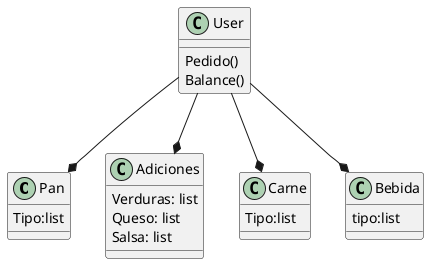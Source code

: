 @startuml TiendaHamburgesas

class Pan{
Tipo:list
}
class Adiciones{
Verduras: list
Queso: list
Salsa: list
}


class Carne{
Tipo:list
}

class Bebida{
tipo:list
}

class User{
Pedido()
Balance()
}

User --* Bebida
User --* Carne
User --* Adiciones
User --* Pan
@enduml 
